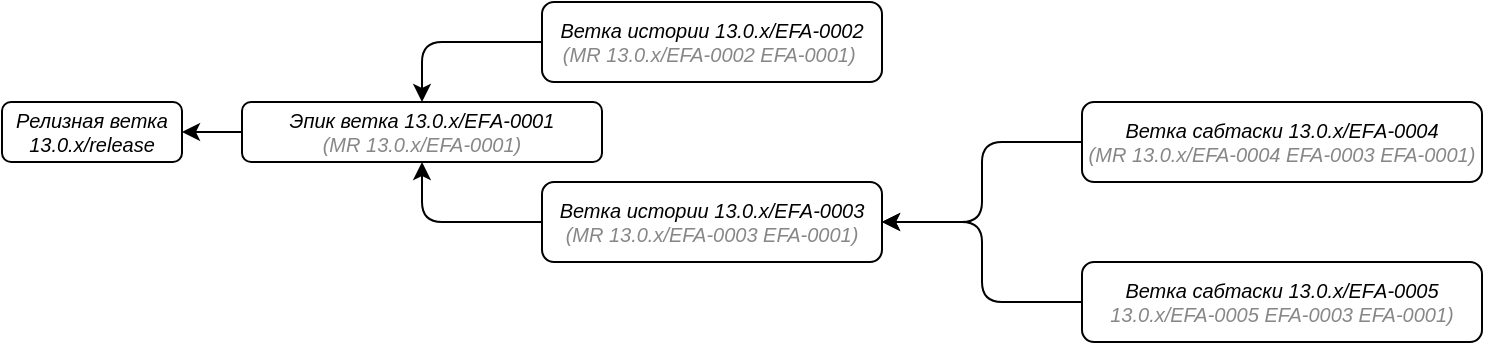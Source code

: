 <mxfile version="21.6.9" type="github">
  <diagram name="Страница — 1" id="NpfIep2WKDjv2zVOJQAw">
    <mxGraphModel dx="1136" dy="619" grid="1" gridSize="10" guides="1" tooltips="1" connect="1" arrows="1" fold="1" page="1" pageScale="1" pageWidth="827" pageHeight="1169" math="0" shadow="0">
      <root>
        <mxCell id="0" />
        <mxCell id="1" parent="0" />
        <mxCell id="vS4V1v8YhmdqFipPxjqS-1" value="Релизная ветка 13.0.x/release" style="rounded=1;whiteSpace=wrap;html=1;fontStyle=2;fontSize=10;" parent="1" vertex="1">
          <mxGeometry x="20" y="80" width="90" height="30" as="geometry" />
        </mxCell>
        <mxCell id="vS4V1v8YhmdqFipPxjqS-2" value="Эпик ветка 13.0.x/EFА-0001&lt;br&gt;&lt;font color=&quot;#878787&quot;&gt;(MR&amp;nbsp;13.0.x/EFA-0001)&lt;/font&gt;" style="rounded=1;whiteSpace=wrap;html=1;fontStyle=2;fontSize=10;" parent="1" vertex="1">
          <mxGeometry x="140" y="80" width="180" height="30" as="geometry" />
        </mxCell>
        <mxCell id="vS4V1v8YhmdqFipPxjqS-3" style="edgeStyle=orthogonalEdgeStyle;rounded=1;orthogonalLoop=1;jettySize=auto;html=1;exitX=0;exitY=0.5;exitDx=0;exitDy=0;entryX=0.5;entryY=1;entryDx=0;entryDy=0;fontSize=10;" parent="1" source="vS4V1v8YhmdqFipPxjqS-4" target="vS4V1v8YhmdqFipPxjqS-2" edge="1">
          <mxGeometry relative="1" as="geometry" />
        </mxCell>
        <mxCell id="vS4V1v8YhmdqFipPxjqS-4" value="Ветка истории 13.0.x/EFА-0003&lt;br&gt;&lt;font color=&quot;#878787&quot;&gt;(MR&amp;nbsp;13.0.x/EFA-0003 EFA-0001)&lt;/font&gt;" style="rounded=1;whiteSpace=wrap;html=1;fontStyle=2;fontSize=10;" parent="1" vertex="1">
          <mxGeometry x="290" y="120" width="170" height="40" as="geometry" />
        </mxCell>
        <mxCell id="vS4V1v8YhmdqFipPxjqS-5" style="edgeStyle=orthogonalEdgeStyle;rounded=1;orthogonalLoop=1;jettySize=auto;html=1;exitX=0;exitY=0.5;exitDx=0;exitDy=0;entryX=0.5;entryY=0;entryDx=0;entryDy=0;fontSize=10;" parent="1" source="vS4V1v8YhmdqFipPxjqS-6" target="vS4V1v8YhmdqFipPxjqS-2" edge="1">
          <mxGeometry relative="1" as="geometry" />
        </mxCell>
        <mxCell id="vS4V1v8YhmdqFipPxjqS-6" value="Ветка истории 13.0.x/EFA-0002&lt;br&gt;&lt;font color=&quot;#878787&quot;&gt;(MR&amp;nbsp;13.0.x/EFA-0002 EFA-0001)&amp;nbsp;&lt;/font&gt;" style="rounded=1;whiteSpace=wrap;html=1;fontStyle=2;fontSize=10;" parent="1" vertex="1">
          <mxGeometry x="290" y="30" width="170" height="40" as="geometry" />
        </mxCell>
        <mxCell id="vS4V1v8YhmdqFipPxjqS-7" style="edgeStyle=orthogonalEdgeStyle;rounded=1;orthogonalLoop=1;jettySize=auto;html=1;exitX=0;exitY=0.5;exitDx=0;exitDy=0;entryX=1;entryY=0.5;entryDx=0;entryDy=0;fontSize=10;" parent="1" source="vS4V1v8YhmdqFipPxjqS-8" target="vS4V1v8YhmdqFipPxjqS-4" edge="1">
          <mxGeometry relative="1" as="geometry" />
        </mxCell>
        <mxCell id="vS4V1v8YhmdqFipPxjqS-8" value="Ветка сабтаски 13.0.x/EFА-0004&lt;br&gt;&lt;font color=&quot;#878787&quot;&gt;(MR&amp;nbsp;13.0.x/EFA-0004 EFA-0003 EFA-0001)&lt;/font&gt;" style="rounded=1;whiteSpace=wrap;html=1;fontStyle=2;fontSize=10;" parent="1" vertex="1">
          <mxGeometry x="560" y="80" width="200" height="40" as="geometry" />
        </mxCell>
        <mxCell id="vS4V1v8YhmdqFipPxjqS-9" style="edgeStyle=orthogonalEdgeStyle;rounded=1;orthogonalLoop=1;jettySize=auto;html=1;exitX=0;exitY=0.5;exitDx=0;exitDy=0;entryX=1;entryY=0.5;entryDx=0;entryDy=0;fontSize=10;" parent="1" source="vS4V1v8YhmdqFipPxjqS-10" target="vS4V1v8YhmdqFipPxjqS-4" edge="1">
          <mxGeometry relative="1" as="geometry" />
        </mxCell>
        <mxCell id="vS4V1v8YhmdqFipPxjqS-10" value="Ветка сабтаски 13.0.x/EFА-0005&lt;br&gt;&lt;font color=&quot;#878787&quot;&gt;13.0.x/EFA-0005 EFA-0003 EFA-0001)&lt;/font&gt;" style="rounded=1;whiteSpace=wrap;html=1;fontStyle=2;glass=0;fontSize=10;" parent="1" vertex="1">
          <mxGeometry x="560" y="160" width="200" height="40" as="geometry" />
        </mxCell>
        <mxCell id="vS4V1v8YhmdqFipPxjqS-11" value="" style="endArrow=classic;html=1;rounded=1;entryX=1;entryY=0.5;entryDx=0;entryDy=0;exitX=0;exitY=0.5;exitDx=0;exitDy=0;fontSize=10;" parent="1" source="vS4V1v8YhmdqFipPxjqS-2" target="vS4V1v8YhmdqFipPxjqS-1" edge="1">
          <mxGeometry width="50" height="50" relative="1" as="geometry">
            <mxPoint x="130" y="220" as="sourcePoint" />
            <mxPoint x="180" y="170" as="targetPoint" />
          </mxGeometry>
        </mxCell>
      </root>
    </mxGraphModel>
  </diagram>
</mxfile>
